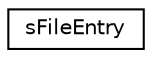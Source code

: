 digraph "Graphical Class Hierarchy"
{
  edge [fontname="Helvetica",fontsize="10",labelfontname="Helvetica",labelfontsize="10"];
  node [fontname="Helvetica",fontsize="10",shape=record];
  rankdir="LR";
  Node1 [label="sFileEntry",height=0.2,width=0.4,color="black", fillcolor="white", style="filled",URL="$d7/d54/structs_file_entry.html",tooltip="Internal class related to DatFile. "];
}

